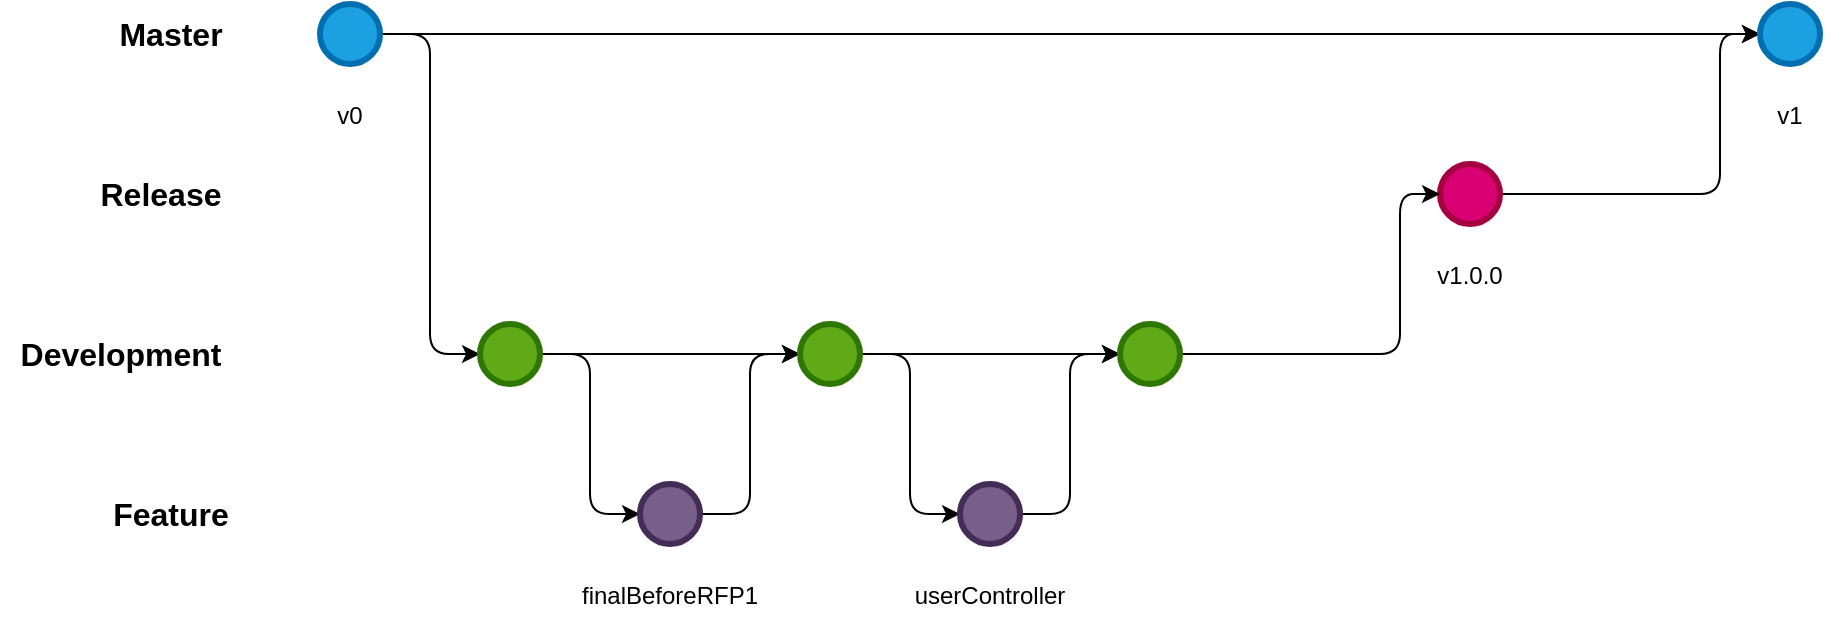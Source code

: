 <mxfile version="16.5.3" type="github"><diagram id="2pW-XO6KfZnFADxdMl_Y" name="Page-1"><mxGraphModel dx="1840" dy="568" grid="1" gridSize="10" guides="1" tooltips="1" connect="1" arrows="1" fold="1" page="1" pageScale="1" pageWidth="850" pageHeight="1100" math="0" shadow="0"><root><mxCell id="0"/><mxCell id="1" parent="0"/><mxCell id="mr87DyUQP_0dgoxkh_U0-66" style="edgeStyle=orthogonalEdgeStyle;shape=connector;rounded=1;jumpStyle=none;orthogonalLoop=1;jettySize=auto;html=1;entryX=0;entryY=0.5;entryDx=0;entryDy=0;labelBackgroundColor=default;fontFamily=Helvetica;fontSize=12;fontColor=default;endArrow=classic;endFill=1;strokeColor=default;" edge="1" parent="1" source="mr87DyUQP_0dgoxkh_U0-1" target="mr87DyUQP_0dgoxkh_U0-64"><mxGeometry relative="1" as="geometry"/></mxCell><mxCell id="mr87DyUQP_0dgoxkh_U0-81" value="" style="edgeStyle=orthogonalEdgeStyle;shape=connector;rounded=1;jumpStyle=none;orthogonalLoop=1;jettySize=auto;html=1;labelBackgroundColor=default;fontFamily=Helvetica;fontSize=12;fontColor=default;endArrow=classic;endFill=1;strokeColor=default;" edge="1" parent="1" source="mr87DyUQP_0dgoxkh_U0-1" target="mr87DyUQP_0dgoxkh_U0-80"><mxGeometry relative="1" as="geometry"/></mxCell><mxCell id="mr87DyUQP_0dgoxkh_U0-1" value="&lt;p&gt;&lt;font color=&quot;#000000&quot;&gt;v0&lt;/font&gt;&lt;/p&gt;" style="ellipse;whiteSpace=wrap;html=1;aspect=fixed;fillColor=#1ba1e2;strokeColor=#006EAF;strokeWidth=3;perimeterSpacing=0;shadow=0;sketch=0;fontColor=#ffffff;labelPosition=center;verticalLabelPosition=bottom;align=center;verticalAlign=top;" vertex="1" parent="1"><mxGeometry x="40" y="50" width="30" height="30" as="geometry"/></mxCell><mxCell id="mr87DyUQP_0dgoxkh_U0-82" style="edgeStyle=orthogonalEdgeStyle;shape=connector;rounded=1;jumpStyle=none;orthogonalLoop=1;jettySize=auto;html=1;entryX=0;entryY=0.5;entryDx=0;entryDy=0;labelBackgroundColor=default;fontFamily=Helvetica;fontSize=12;fontColor=default;endArrow=classic;endFill=1;strokeColor=default;" edge="1" parent="1" source="mr87DyUQP_0dgoxkh_U0-17" target="mr87DyUQP_0dgoxkh_U0-80"><mxGeometry relative="1" as="geometry"><Array as="points"><mxPoint x="740" y="145"/><mxPoint x="740" y="65"/></Array></mxGeometry></mxCell><mxCell id="mr87DyUQP_0dgoxkh_U0-17" value="&lt;p&gt;&lt;font color=&quot;#000000&quot;&gt;v1.0.0&lt;/font&gt;&lt;/p&gt;" style="ellipse;whiteSpace=wrap;html=1;aspect=fixed;fillColor=#d80073;strokeColor=#A50040;strokeWidth=3;perimeterSpacing=0;shadow=0;sketch=0;labelPosition=center;verticalLabelPosition=bottom;align=center;verticalAlign=top;fontColor=#ffffff;" vertex="1" parent="1"><mxGeometry x="600" y="130" width="30" height="30" as="geometry"/></mxCell><mxCell id="mr87DyUQP_0dgoxkh_U0-69" style="edgeStyle=orthogonalEdgeStyle;shape=connector;rounded=1;jumpStyle=none;orthogonalLoop=1;jettySize=auto;html=1;entryX=0;entryY=0.5;entryDx=0;entryDy=0;labelBackgroundColor=default;fontFamily=Helvetica;fontSize=12;fontColor=default;endArrow=classic;endFill=1;strokeColor=default;" edge="1" parent="1" source="mr87DyUQP_0dgoxkh_U0-64" target="mr87DyUQP_0dgoxkh_U0-68"><mxGeometry relative="1" as="geometry"/></mxCell><mxCell id="mr87DyUQP_0dgoxkh_U0-71" value="" style="edgeStyle=orthogonalEdgeStyle;shape=connector;rounded=1;jumpStyle=none;orthogonalLoop=1;jettySize=auto;html=1;labelBackgroundColor=default;fontFamily=Helvetica;fontSize=12;fontColor=default;endArrow=classic;endFill=1;strokeColor=default;" edge="1" parent="1" source="mr87DyUQP_0dgoxkh_U0-64" target="mr87DyUQP_0dgoxkh_U0-70"><mxGeometry relative="1" as="geometry"/></mxCell><mxCell id="mr87DyUQP_0dgoxkh_U0-64" value="&lt;p&gt;v0.01&lt;/p&gt;" style="ellipse;whiteSpace=wrap;html=1;aspect=fixed;fillColor=#60a917;strokeColor=#2D7600;strokeWidth=3;perimeterSpacing=0;shadow=0;sketch=0;labelPosition=center;verticalLabelPosition=bottom;align=center;verticalAlign=top;fontColor=#ffffff;" vertex="1" parent="1"><mxGeometry x="120" y="210" width="30" height="30" as="geometry"/></mxCell><mxCell id="mr87DyUQP_0dgoxkh_U0-72" style="edgeStyle=orthogonalEdgeStyle;shape=connector;rounded=1;jumpStyle=none;orthogonalLoop=1;jettySize=auto;html=1;entryX=0;entryY=0.5;entryDx=0;entryDy=0;labelBackgroundColor=default;fontFamily=Helvetica;fontSize=12;fontColor=default;endArrow=classic;endFill=1;strokeColor=default;" edge="1" parent="1" source="mr87DyUQP_0dgoxkh_U0-68" target="mr87DyUQP_0dgoxkh_U0-70"><mxGeometry relative="1" as="geometry"/></mxCell><mxCell id="mr87DyUQP_0dgoxkh_U0-68" value="&lt;p&gt;&lt;font color=&quot;#000000&quot;&gt;finalBeforeRFP1&lt;/font&gt;&lt;/p&gt;" style="ellipse;whiteSpace=wrap;html=1;aspect=fixed;fillColor=#76608a;strokeColor=#432D57;strokeWidth=3;perimeterSpacing=0;shadow=0;sketch=0;labelPosition=center;verticalLabelPosition=bottom;align=center;verticalAlign=top;fontColor=#ffffff;" vertex="1" parent="1"><mxGeometry x="200" y="290" width="30" height="30" as="geometry"/></mxCell><mxCell id="mr87DyUQP_0dgoxkh_U0-74" style="edgeStyle=orthogonalEdgeStyle;shape=connector;rounded=1;jumpStyle=none;orthogonalLoop=1;jettySize=auto;html=1;entryX=0;entryY=0.5;entryDx=0;entryDy=0;labelBackgroundColor=default;fontFamily=Helvetica;fontSize=12;fontColor=default;endArrow=classic;endFill=1;strokeColor=default;" edge="1" parent="1" source="mr87DyUQP_0dgoxkh_U0-70" target="mr87DyUQP_0dgoxkh_U0-73"><mxGeometry relative="1" as="geometry"/></mxCell><mxCell id="mr87DyUQP_0dgoxkh_U0-76" value="" style="edgeStyle=orthogonalEdgeStyle;shape=connector;rounded=1;jumpStyle=none;orthogonalLoop=1;jettySize=auto;html=1;labelBackgroundColor=default;fontFamily=Helvetica;fontSize=12;fontColor=default;endArrow=classic;endFill=1;strokeColor=default;" edge="1" parent="1" source="mr87DyUQP_0dgoxkh_U0-70" target="mr87DyUQP_0dgoxkh_U0-75"><mxGeometry relative="1" as="geometry"/></mxCell><mxCell id="mr87DyUQP_0dgoxkh_U0-70" value="&lt;p&gt;v0.01&lt;/p&gt;" style="ellipse;whiteSpace=wrap;html=1;aspect=fixed;fillColor=#60a917;strokeColor=#2D7600;strokeWidth=3;perimeterSpacing=0;shadow=0;sketch=0;labelPosition=center;verticalLabelPosition=bottom;align=center;verticalAlign=top;fontColor=#ffffff;" vertex="1" parent="1"><mxGeometry x="280" y="210" width="30" height="30" as="geometry"/></mxCell><mxCell id="mr87DyUQP_0dgoxkh_U0-77" style="edgeStyle=orthogonalEdgeStyle;shape=connector;rounded=1;jumpStyle=none;orthogonalLoop=1;jettySize=auto;html=1;entryX=0;entryY=0.5;entryDx=0;entryDy=0;labelBackgroundColor=default;fontFamily=Helvetica;fontSize=12;fontColor=default;endArrow=classic;endFill=1;strokeColor=default;" edge="1" parent="1" source="mr87DyUQP_0dgoxkh_U0-73" target="mr87DyUQP_0dgoxkh_U0-75"><mxGeometry relative="1" as="geometry"/></mxCell><mxCell id="mr87DyUQP_0dgoxkh_U0-73" value="&lt;p&gt;userController&lt;/p&gt;" style="ellipse;whiteSpace=wrap;html=1;aspect=fixed;fillColor=#76608a;strokeColor=#432D57;strokeWidth=3;perimeterSpacing=0;shadow=0;sketch=0;labelPosition=center;verticalLabelPosition=bottom;align=center;verticalAlign=top;fontColor=#000000;" vertex="1" parent="1"><mxGeometry x="360" y="290" width="30" height="30" as="geometry"/></mxCell><mxCell id="mr87DyUQP_0dgoxkh_U0-79" style="edgeStyle=orthogonalEdgeStyle;shape=connector;rounded=1;jumpStyle=none;orthogonalLoop=1;jettySize=auto;html=1;entryX=0;entryY=0.5;entryDx=0;entryDy=0;labelBackgroundColor=default;fontFamily=Helvetica;fontSize=12;fontColor=default;endArrow=classic;endFill=1;strokeColor=default;" edge="1" parent="1" source="mr87DyUQP_0dgoxkh_U0-75" target="mr87DyUQP_0dgoxkh_U0-17"><mxGeometry relative="1" as="geometry"><Array as="points"><mxPoint x="580" y="225"/><mxPoint x="580" y="145"/></Array></mxGeometry></mxCell><mxCell id="mr87DyUQP_0dgoxkh_U0-75" value="&lt;p&gt;v0.01&lt;/p&gt;" style="ellipse;whiteSpace=wrap;html=1;aspect=fixed;fillColor=#60a917;strokeColor=#2D7600;strokeWidth=3;perimeterSpacing=0;shadow=0;sketch=0;labelPosition=center;verticalLabelPosition=bottom;align=center;verticalAlign=top;fontColor=#ffffff;" vertex="1" parent="1"><mxGeometry x="440" y="210" width="30" height="30" as="geometry"/></mxCell><mxCell id="mr87DyUQP_0dgoxkh_U0-80" value="&lt;p&gt;v1&lt;/p&gt;" style="ellipse;whiteSpace=wrap;html=1;aspect=fixed;fillColor=#1ba1e2;strokeColor=#006EAF;strokeWidth=3;perimeterSpacing=0;shadow=0;sketch=0;fontColor=#000000;labelPosition=center;verticalLabelPosition=bottom;align=center;verticalAlign=top;" vertex="1" parent="1"><mxGeometry x="760" y="50" width="30" height="30" as="geometry"/></mxCell><mxCell id="mr87DyUQP_0dgoxkh_U0-84" value="Master" style="text;html=1;align=center;verticalAlign=middle;resizable=0;points=[];autosize=1;strokeColor=none;fillColor=none;fontSize=16;fontFamily=Helvetica;fontColor=default;fontStyle=1" vertex="1" parent="1"><mxGeometry x="-70" y="55" width="70" height="20" as="geometry"/></mxCell><mxCell id="mr87DyUQP_0dgoxkh_U0-85" value="Release" style="text;html=1;align=center;verticalAlign=middle;resizable=0;points=[];autosize=1;strokeColor=none;fillColor=none;fontSize=16;fontFamily=Helvetica;fontColor=default;fontStyle=1" vertex="1" parent="1"><mxGeometry x="-80" y="135" width="80" height="20" as="geometry"/></mxCell><mxCell id="mr87DyUQP_0dgoxkh_U0-86" value="Development" style="text;html=1;align=center;verticalAlign=middle;resizable=0;points=[];autosize=1;strokeColor=none;fillColor=none;fontSize=16;fontFamily=Helvetica;fontColor=default;fontStyle=1" vertex="1" parent="1"><mxGeometry x="-120" y="215" width="120" height="20" as="geometry"/></mxCell><mxCell id="mr87DyUQP_0dgoxkh_U0-87" value="Feature" style="text;html=1;align=center;verticalAlign=middle;resizable=0;points=[];autosize=1;strokeColor=none;fillColor=none;fontSize=16;fontFamily=Helvetica;fontColor=default;fontStyle=1" vertex="1" parent="1"><mxGeometry x="-70" y="295" width="70" height="20" as="geometry"/></mxCell></root></mxGraphModel></diagram></mxfile>